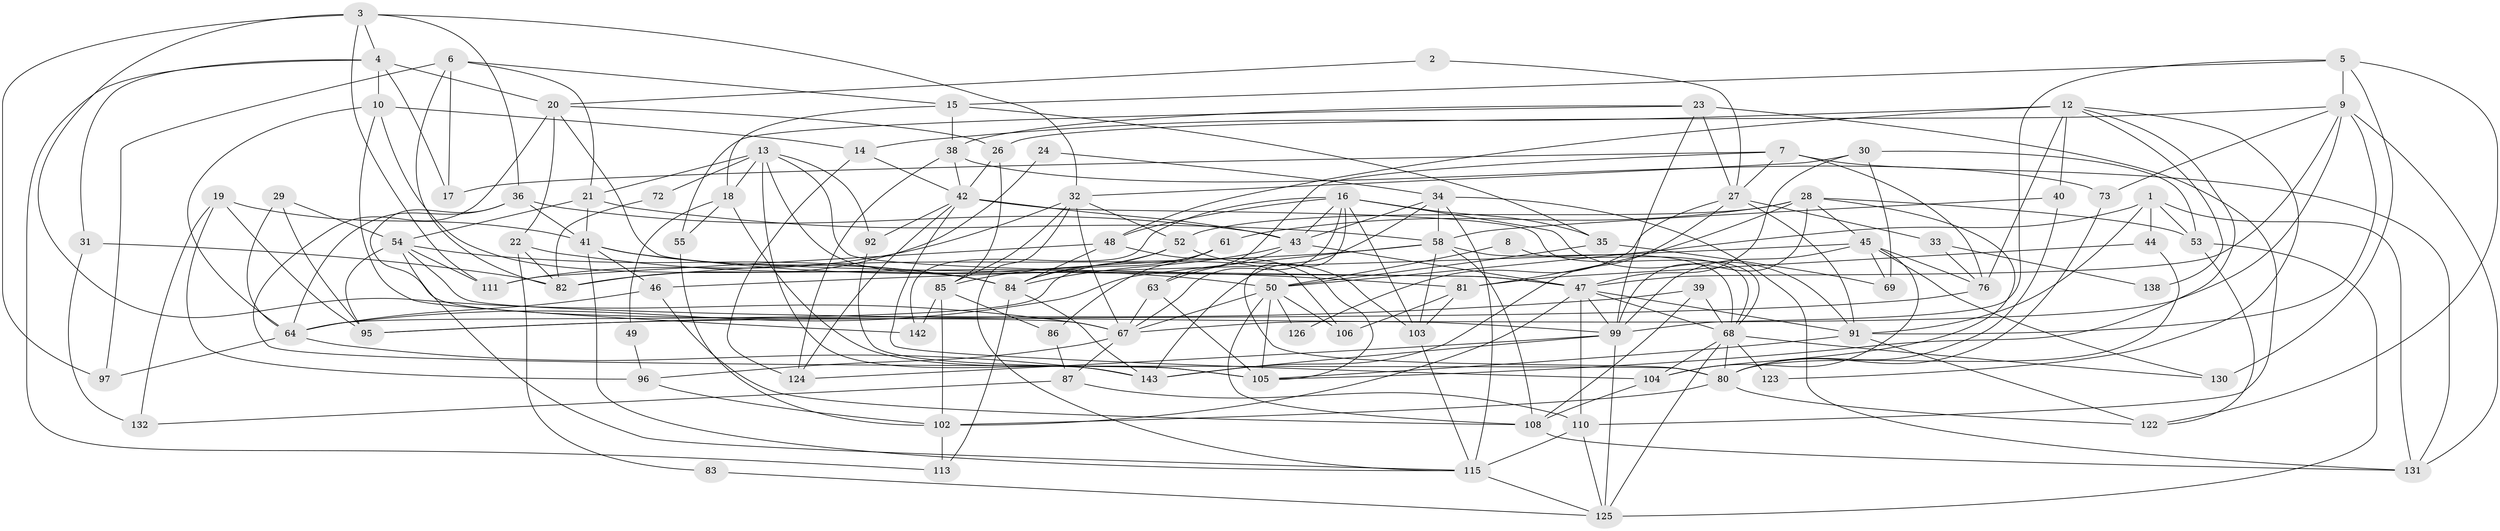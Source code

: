 // original degree distribution, {2: 0.14093959731543623, 6: 0.087248322147651, 4: 0.24161073825503357, 3: 0.3087248322147651, 5: 0.14093959731543623, 7: 0.053691275167785234, 8: 0.020134228187919462, 9: 0.006711409395973154}
// Generated by graph-tools (version 1.1) at 2025/41/03/06/25 10:41:55]
// undirected, 96 vertices, 240 edges
graph export_dot {
graph [start="1"]
  node [color=gray90,style=filled];
  1 [super="+25"];
  2;
  3 [super="+93"];
  4 [super="+57"];
  5 [super="+79"];
  6 [super="+11"];
  7 [super="+71"];
  8;
  9 [super="+37"];
  10 [super="+128"];
  12 [super="+117"];
  13 [super="+60"];
  14;
  15 [super="+145"];
  16 [super="+74"];
  17;
  18;
  19 [super="+62"];
  20 [super="+78"];
  21 [super="+90"];
  22;
  23 [super="+94"];
  24;
  26;
  27 [super="+59"];
  28 [super="+148"];
  29;
  30 [super="+98"];
  31;
  32 [super="+51"];
  33;
  34 [super="+70"];
  35 [super="+66"];
  36;
  38;
  39;
  40;
  41 [super="+77"];
  42 [super="+65"];
  43 [super="+56"];
  44;
  45 [super="+121"];
  46;
  47 [super="+129"];
  48 [super="+107"];
  49;
  50 [super="+88"];
  52 [super="+101"];
  53 [super="+89"];
  54 [super="+147"];
  55;
  58 [super="+75"];
  61 [super="+119"];
  63 [super="+100"];
  64 [super="+118"];
  67 [super="+114"];
  68 [super="+134"];
  69;
  72;
  73;
  76 [super="+141"];
  80 [super="+137"];
  81;
  82 [super="+144"];
  83;
  84 [super="+112"];
  85 [super="+127"];
  86;
  87;
  91 [super="+120"];
  92;
  95;
  96;
  97;
  99 [super="+109"];
  102 [super="+140"];
  103;
  104 [super="+136"];
  105 [super="+135"];
  106;
  108 [super="+139"];
  110;
  111;
  113;
  115 [super="+116"];
  122 [super="+133"];
  123;
  124;
  125 [super="+149"];
  126;
  130;
  131 [super="+146"];
  132;
  138;
  142;
  143;
  1 -- 50;
  1 -- 131;
  1 -- 44;
  1 -- 91;
  1 -- 53;
  2 -- 27;
  2 -- 20;
  3 -- 36;
  3 -- 67;
  3 -- 97;
  3 -- 4;
  3 -- 111;
  3 -- 32;
  4 -- 113;
  4 -- 17;
  4 -- 10;
  4 -- 31;
  4 -- 20;
  5 -- 130;
  5 -- 99;
  5 -- 15;
  5 -- 9;
  5 -- 122;
  6 -- 21;
  6 -- 15;
  6 -- 82;
  6 -- 97;
  6 -- 17;
  7 -- 17;
  7 -- 76;
  7 -- 63;
  7 -- 131;
  7 -- 27;
  8 -- 50;
  8 -- 68;
  9 -- 47;
  9 -- 67;
  9 -- 131;
  9 -- 73;
  9 -- 26;
  9 -- 91;
  10 -- 142;
  10 -- 64;
  10 -- 84;
  10 -- 14;
  12 -- 14;
  12 -- 48;
  12 -- 40;
  12 -- 105;
  12 -- 138;
  12 -- 123;
  12 -- 76;
  13 -- 92;
  13 -- 143;
  13 -- 47;
  13 -- 18;
  13 -- 106;
  13 -- 72;
  13 -- 21;
  14 -- 42;
  14 -- 124;
  15 -- 38;
  15 -- 18;
  15 -- 35;
  16 -- 103;
  16 -- 67;
  16 -- 91;
  16 -- 142;
  16 -- 48;
  16 -- 43;
  16 -- 35;
  16 -- 80;
  18 -- 49;
  18 -- 55;
  18 -- 105;
  19 -- 41;
  19 -- 96;
  19 -- 132;
  19 -- 95;
  20 -- 22;
  20 -- 80;
  20 -- 26;
  20 -- 47;
  21 -- 41;
  21 -- 54;
  21 -- 58;
  22 -- 82;
  22 -- 50;
  22 -- 83;
  23 -- 38;
  23 -- 110;
  23 -- 99;
  23 -- 55;
  23 -- 27;
  24 -- 34;
  24 -- 82;
  26 -- 85;
  26 -- 42;
  27 -- 143;
  27 -- 91;
  27 -- 33;
  27 -- 126;
  28 -- 81;
  28 -- 52;
  28 -- 104;
  28 -- 45;
  28 -- 99;
  28 -- 61;
  28 -- 53;
  29 -- 54;
  29 -- 95;
  29 -- 64;
  30 -- 47;
  30 -- 69;
  30 -- 32;
  30 -- 53;
  31 -- 132;
  31 -- 82;
  32 -- 115;
  32 -- 67;
  32 -- 85;
  32 -- 111;
  32 -- 52;
  33 -- 138;
  33 -- 76;
  34 -- 58;
  34 -- 115;
  34 -- 131 [weight=2];
  34 -- 43;
  34 -- 143;
  35 -- 50;
  35 -- 69;
  36 -- 67;
  36 -- 41;
  36 -- 64;
  36 -- 43;
  38 -- 73;
  38 -- 124;
  38 -- 42;
  39 -- 68;
  39 -- 95;
  39 -- 108;
  40 -- 58;
  40 -- 80;
  41 -- 46;
  41 -- 81;
  41 -- 84;
  41 -- 115;
  42 -- 43;
  42 -- 92;
  42 -- 124;
  42 -- 68;
  42 -- 104;
  43 -- 63;
  43 -- 47;
  43 -- 84;
  44 -- 80;
  44 -- 81;
  45 -- 104;
  45 -- 69;
  45 -- 130;
  45 -- 76;
  45 -- 46;
  45 -- 99;
  46 -- 64;
  46 -- 108;
  47 -- 68;
  47 -- 102;
  47 -- 91;
  47 -- 99;
  47 -- 110;
  48 -- 111;
  48 -- 84;
  48 -- 105;
  49 -- 96;
  50 -- 126;
  50 -- 67;
  50 -- 105;
  50 -- 108;
  50 -- 106;
  52 -- 103;
  52 -- 85;
  52 -- 84;
  53 -- 122;
  53 -- 125;
  54 -- 111;
  54 -- 115;
  54 -- 84;
  54 -- 99;
  54 -- 95;
  55 -- 102;
  58 -- 103;
  58 -- 64;
  58 -- 108;
  58 -- 68;
  58 -- 82;
  61 -- 86;
  61 -- 84;
  61 -- 64;
  63 -- 67;
  63 -- 105;
  64 -- 97;
  64 -- 143;
  67 -- 87;
  67 -- 96;
  68 -- 104;
  68 -- 125;
  68 -- 130;
  68 -- 123;
  68 -- 80;
  72 -- 82;
  73 -- 80;
  76 -- 95 [weight=2];
  80 -- 102 [weight=2];
  80 -- 122;
  81 -- 103;
  81 -- 106;
  83 -- 125;
  84 -- 143;
  84 -- 113;
  85 -- 102;
  85 -- 86;
  85 -- 142;
  86 -- 87;
  87 -- 110;
  87 -- 132;
  91 -- 105;
  91 -- 122;
  92 -- 105;
  96 -- 102;
  99 -- 124;
  99 -- 125;
  99 -- 143;
  102 -- 113;
  103 -- 115;
  104 -- 108;
  108 -- 131;
  110 -- 115;
  110 -- 125;
  115 -- 125;
}
